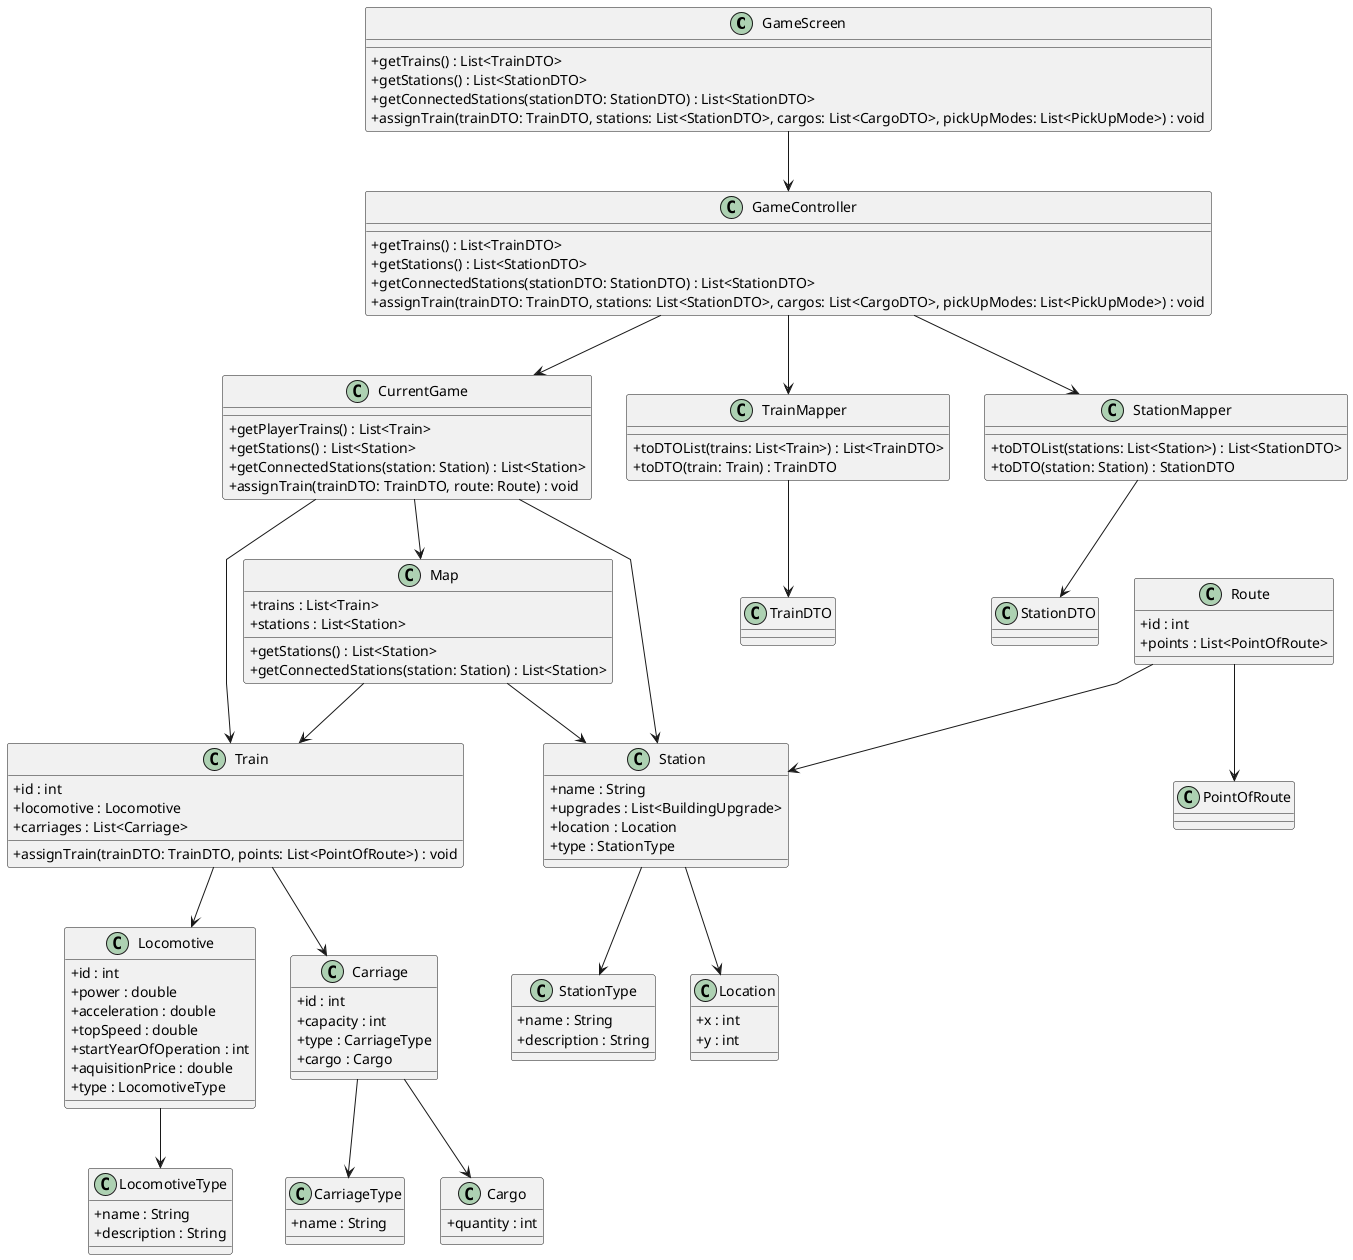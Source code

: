 @startuml
skinparam packageStyle rectangle
skinparam shadowing false
skinparam linetype polyline
skinparam classAttributeIconSize 0


' --- Camada de Apresentação ---
class GameScreen {
    +getTrains() : List<TrainDTO>
    +getStations() : List<StationDTO>
    +getConnectedStations(stationDTO: StationDTO) : List<StationDTO>
    +assignTrain(trainDTO: TrainDTO, stations: List<StationDTO>, cargos: List<CargoDTO>, pickUpModes: List<PickUpMode>) : void
}

' --- Camada de Aplicação ---
class GameController {
    +getTrains() : List<TrainDTO>
    +getStations() : List<StationDTO>
    +getConnectedStations(stationDTO: StationDTO) : List<StationDTO>
    +assignTrain(trainDTO: TrainDTO, stations: List<StationDTO>, cargos: List<CargoDTO>, pickUpModes: List<PickUpMode>) : void
}

' --- Camada de Domínio/Negócio ---
class CurrentGame {
    +getPlayerTrains() : List<Train>
    +getStations() : List<Station>
    +getConnectedStations(station: Station) : List<Station>
    +assignTrain(trainDTO: TrainDTO, route: Route) : void
}

class TrainMapper {
    +toDTOList(trains: List<Train>) : List<TrainDTO>
    +toDTO(train: Train) : TrainDTO
}

class StationMapper {
    +toDTOList(stations: List<Station>) : List<StationDTO>
    +toDTO(station: Station) : StationDTO
}

' --- Domínio (do DM) ---
class Train {
    +id : int
    +assignTrain(trainDTO: TrainDTO, points: List<PointOfRoute>) : void
    +locomotive : Locomotive
    +carriages : List<Carriage>
}

class Locomotive {
    +id : int
    +power : double
    +acceleration : double
    +topSpeed : double
    +startYearOfOperation : int
    +aquisitionPrice : double
    +type : LocomotiveType
}

class Carriage {
    +id : int
    +capacity : int
    +type : CarriageType
    +cargo : Cargo
}

class LocomotiveType {
    +name : String
    +description : String
}

class CarriageType {
    +name : String
}

class Cargo {
    +quantity : int
}

class Map {
    +getStations() : List<Station>
    +getConnectedStations(station: Station) : List<Station>
    +trains : List<Train>
    +stations : List<Station>
}

class Station {
    +name : String
    +upgrades : List<BuildingUpgrade>
    +location : Location
    +type : StationType
}

class StationType {
    +name : String
    +description : String
}

class Location {
    +x : int
    +y : int
}

class Route {
    +id : int
    +points : List<PointOfRoute>
}

class PointOfRoute {
}

' --- Relações (do SD e DM) ---
GameScreen --> GameController
GameController --> CurrentGame
GameController --> TrainMapper
GameController --> StationMapper
TrainMapper --> TrainDTO
StationMapper --> StationDTO
CurrentGame --> Train
CurrentGame --> Station
CurrentGame --> Map
Train --> Locomotive
Train --> Carriage
Carriage --> CarriageType
Carriage --> Cargo
Locomotive --> LocomotiveType
Map --> Train
Map --> Station
Station --> StationType
Station --> Location
Route --> PointOfRoute
Route --> Station

@enduml